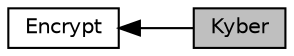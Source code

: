 digraph "Kyber"
{
  edge [fontname="Helvetica",fontsize="10",labelfontname="Helvetica",labelfontsize="10"];
  node [fontname="Helvetica",fontsize="10",shape=box];
  rankdir=LR;
  Node1 [label="Kyber",height=0.2,width=0.4,color="black", fillcolor="grey75", style="filled", fontcolor="black",tooltip="The McEliece Cipher Namespace."];
  Node2 [label="Encrypt",height=0.2,width=0.4,color="black", fillcolor="white", style="filled",URL="$group___encrypt.html",tooltip="Asymmetric Ciphers Namespace."];
  Node2->Node1 [shape=plaintext, dir="back", style="solid"];
}
